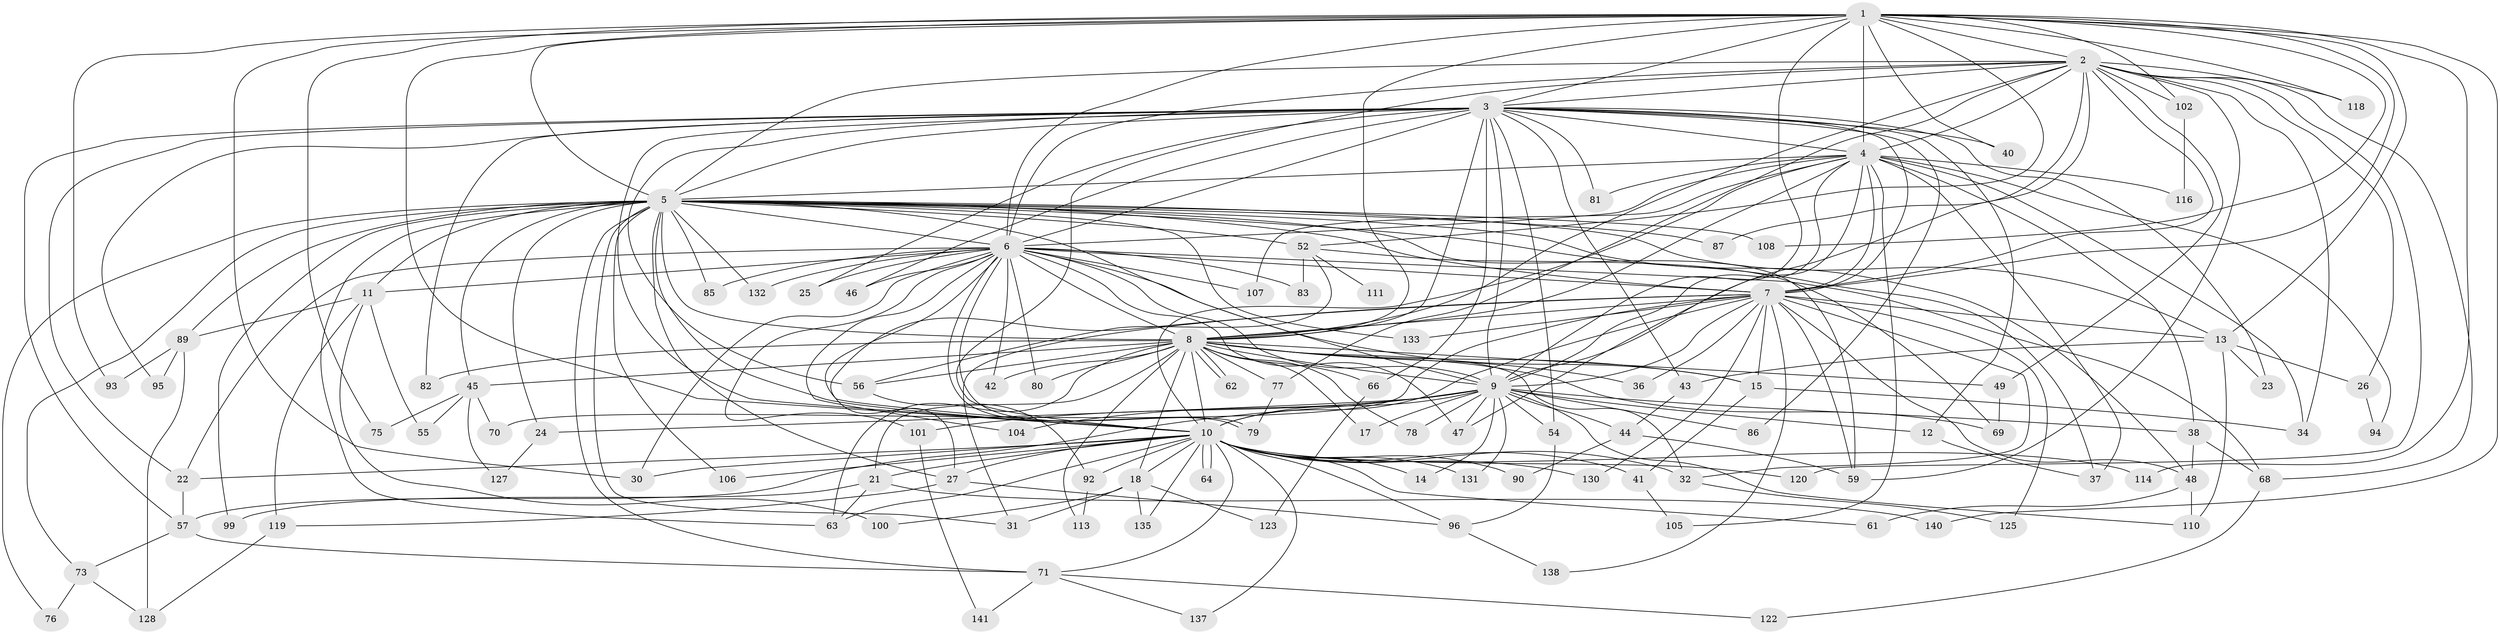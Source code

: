 // original degree distribution, {16: 0.0070921985815602835, 20: 0.0070921985815602835, 25: 0.014184397163120567, 19: 0.0070921985815602835, 32: 0.0070921985815602835, 28: 0.0070921985815602835, 23: 0.0070921985815602835, 31: 0.0070921985815602835, 30: 0.0070921985815602835, 6: 0.04964539007092199, 3: 0.24113475177304963, 2: 0.524822695035461, 5: 0.0425531914893617, 7: 0.0070921985815602835, 4: 0.06382978723404255}
// Generated by graph-tools (version 1.1) at 2025/11/02/27/25 16:11:02]
// undirected, 107 vertices, 262 edges
graph export_dot {
graph [start="1"]
  node [color=gray90,style=filled];
  1 [super="+19"];
  2 [super="+65"];
  3 [super="+50"];
  4 [super="+33"];
  5 [super="+103"];
  6 [super="+16"];
  7 [super="+115"];
  8 [super="+39"];
  9 [super="+20"];
  10 [super="+35"];
  11 [super="+51"];
  12 [super="+97"];
  13 [super="+29"];
  14;
  15 [super="+129"];
  17;
  18;
  21 [super="+109"];
  22 [super="+28"];
  23;
  24;
  25;
  26;
  27 [super="+91"];
  30 [super="+53"];
  31;
  32 [super="+67"];
  34;
  36;
  37 [super="+88"];
  38 [super="+124"];
  40;
  41;
  42;
  43;
  44 [super="+121"];
  45;
  46;
  47 [super="+58"];
  48;
  49 [super="+72"];
  52 [super="+60"];
  54;
  55;
  56;
  57 [super="+74"];
  59 [super="+84"];
  61;
  62;
  63 [super="+98"];
  64;
  66;
  68 [super="+117"];
  69;
  70;
  71 [super="+134"];
  73;
  75;
  76;
  77;
  78;
  79 [super="+139"];
  80;
  81;
  82;
  83;
  85;
  86;
  87;
  89;
  90;
  92;
  93;
  94;
  95;
  96 [super="+112"];
  99;
  100;
  101;
  102;
  104;
  105;
  106;
  107;
  108;
  110 [super="+126"];
  111;
  113;
  114;
  116;
  118;
  119 [super="+136"];
  120;
  122;
  123;
  125;
  127;
  128;
  130;
  131;
  132;
  133;
  135;
  137;
  138;
  140;
  141;
  1 -- 2;
  1 -- 3;
  1 -- 4;
  1 -- 5 [weight=2];
  1 -- 6;
  1 -- 7;
  1 -- 8;
  1 -- 9;
  1 -- 10;
  1 -- 13;
  1 -- 102;
  1 -- 108;
  1 -- 114;
  1 -- 118;
  1 -- 140;
  1 -- 52;
  1 -- 40;
  1 -- 75;
  1 -- 93;
  1 -- 30;
  2 -- 3;
  2 -- 4 [weight=2];
  2 -- 5;
  2 -- 6;
  2 -- 7;
  2 -- 8;
  2 -- 9;
  2 -- 10;
  2 -- 26;
  2 -- 34;
  2 -- 49;
  2 -- 68;
  2 -- 77;
  2 -- 87;
  2 -- 102;
  2 -- 118;
  2 -- 120;
  2 -- 59;
  3 -- 4;
  3 -- 5;
  3 -- 6 [weight=2];
  3 -- 7;
  3 -- 8;
  3 -- 9;
  3 -- 10;
  3 -- 12;
  3 -- 22;
  3 -- 23;
  3 -- 25;
  3 -- 40;
  3 -- 43;
  3 -- 46;
  3 -- 54;
  3 -- 56;
  3 -- 57;
  3 -- 66;
  3 -- 81;
  3 -- 82;
  3 -- 86;
  3 -- 95;
  4 -- 5;
  4 -- 6;
  4 -- 7;
  4 -- 8;
  4 -- 9 [weight=2];
  4 -- 10;
  4 -- 34;
  4 -- 38;
  4 -- 81;
  4 -- 94;
  4 -- 105;
  4 -- 107;
  4 -- 116;
  4 -- 37 [weight=2];
  4 -- 47;
  5 -- 6;
  5 -- 7;
  5 -- 8;
  5 -- 9;
  5 -- 10;
  5 -- 11;
  5 -- 24;
  5 -- 37;
  5 -- 45;
  5 -- 48;
  5 -- 52;
  5 -- 59;
  5 -- 63;
  5 -- 71;
  5 -- 73;
  5 -- 76;
  5 -- 85;
  5 -- 87;
  5 -- 89;
  5 -- 99;
  5 -- 106;
  5 -- 108;
  5 -- 132;
  5 -- 133;
  5 -- 13;
  5 -- 31;
  5 -- 27;
  6 -- 7;
  6 -- 8;
  6 -- 9;
  6 -- 10;
  6 -- 11 [weight=2];
  6 -- 25;
  6 -- 30;
  6 -- 42;
  6 -- 46;
  6 -- 79;
  6 -- 79;
  6 -- 80;
  6 -- 83;
  6 -- 85;
  6 -- 101;
  6 -- 104;
  6 -- 107;
  6 -- 132;
  6 -- 68;
  6 -- 15;
  6 -- 22;
  6 -- 47;
  7 -- 8;
  7 -- 9;
  7 -- 10 [weight=2];
  7 -- 13;
  7 -- 15;
  7 -- 27;
  7 -- 31;
  7 -- 36;
  7 -- 48;
  7 -- 59;
  7 -- 70;
  7 -- 125;
  7 -- 130;
  7 -- 133;
  7 -- 138;
  7 -- 32;
  8 -- 9 [weight=2];
  8 -- 10;
  8 -- 15;
  8 -- 17;
  8 -- 18;
  8 -- 21;
  8 -- 32 [weight=2];
  8 -- 36;
  8 -- 42;
  8 -- 45;
  8 -- 49;
  8 -- 56;
  8 -- 62;
  8 -- 62;
  8 -- 63;
  8 -- 66;
  8 -- 69;
  8 -- 77;
  8 -- 78;
  8 -- 80;
  8 -- 82;
  8 -- 113;
  9 -- 10;
  9 -- 12;
  9 -- 14;
  9 -- 17;
  9 -- 24;
  9 -- 38;
  9 -- 44;
  9 -- 54;
  9 -- 57;
  9 -- 78;
  9 -- 86;
  9 -- 101;
  9 -- 104;
  9 -- 110;
  9 -- 131;
  9 -- 47;
  10 -- 14;
  10 -- 18;
  10 -- 21 [weight=2];
  10 -- 22;
  10 -- 27;
  10 -- 30;
  10 -- 32;
  10 -- 64;
  10 -- 64;
  10 -- 71;
  10 -- 90;
  10 -- 92;
  10 -- 106;
  10 -- 114;
  10 -- 120;
  10 -- 130;
  10 -- 135;
  10 -- 137;
  10 -- 96;
  10 -- 131;
  10 -- 41;
  10 -- 61;
  10 -- 63;
  11 -- 55;
  11 -- 100;
  11 -- 119;
  11 -- 89;
  12 -- 37;
  13 -- 23;
  13 -- 26;
  13 -- 43;
  13 -- 110;
  15 -- 41;
  15 -- 34;
  18 -- 31;
  18 -- 100;
  18 -- 123;
  18 -- 135;
  21 -- 99;
  21 -- 140;
  21 -- 63;
  22 -- 57;
  24 -- 127;
  26 -- 94;
  27 -- 96;
  27 -- 119;
  32 -- 125;
  38 -- 48;
  38 -- 68;
  41 -- 105;
  43 -- 44;
  44 -- 90;
  44 -- 59;
  45 -- 55;
  45 -- 70;
  45 -- 75;
  45 -- 127;
  48 -- 61;
  48 -- 110;
  49 -- 69;
  52 -- 69;
  52 -- 83;
  52 -- 111 [weight=2];
  52 -- 56;
  54 -- 96;
  56 -- 92;
  57 -- 73;
  57 -- 71;
  66 -- 123;
  68 -- 122;
  71 -- 122;
  71 -- 137;
  71 -- 141;
  73 -- 76;
  73 -- 128;
  77 -- 79;
  89 -- 93;
  89 -- 95;
  89 -- 128;
  92 -- 113;
  96 -- 138;
  101 -- 141;
  102 -- 116;
  119 -- 128;
}
